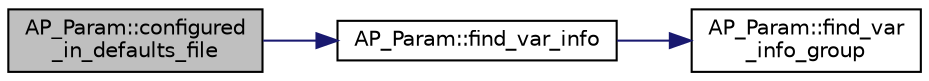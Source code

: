 digraph "AP_Param::configured_in_defaults_file"
{
 // INTERACTIVE_SVG=YES
  edge [fontname="Helvetica",fontsize="10",labelfontname="Helvetica",labelfontsize="10"];
  node [fontname="Helvetica",fontsize="10",shape=record];
  rankdir="LR";
  Node1 [label="AP_Param::configured\l_in_defaults_file",height=0.2,width=0.4,color="black", fillcolor="grey75", style="filled", fontcolor="black"];
  Node1 -> Node2 [color="midnightblue",fontsize="10",style="solid",fontname="Helvetica"];
  Node2 [label="AP_Param::find_var_info",height=0.2,width=0.4,color="black", fillcolor="white", style="filled",URL="$classAP__Param.html#a73977187bbbc3ba42e212488e87e63b5"];
  Node2 -> Node3 [color="midnightblue",fontsize="10",style="solid",fontname="Helvetica"];
  Node3 [label="AP_Param::find_var\l_info_group",height=0.2,width=0.4,color="black", fillcolor="white", style="filled",URL="$classAP__Param.html#ac4f13ca0e958e391e915dc68c6e532f1"];
}

